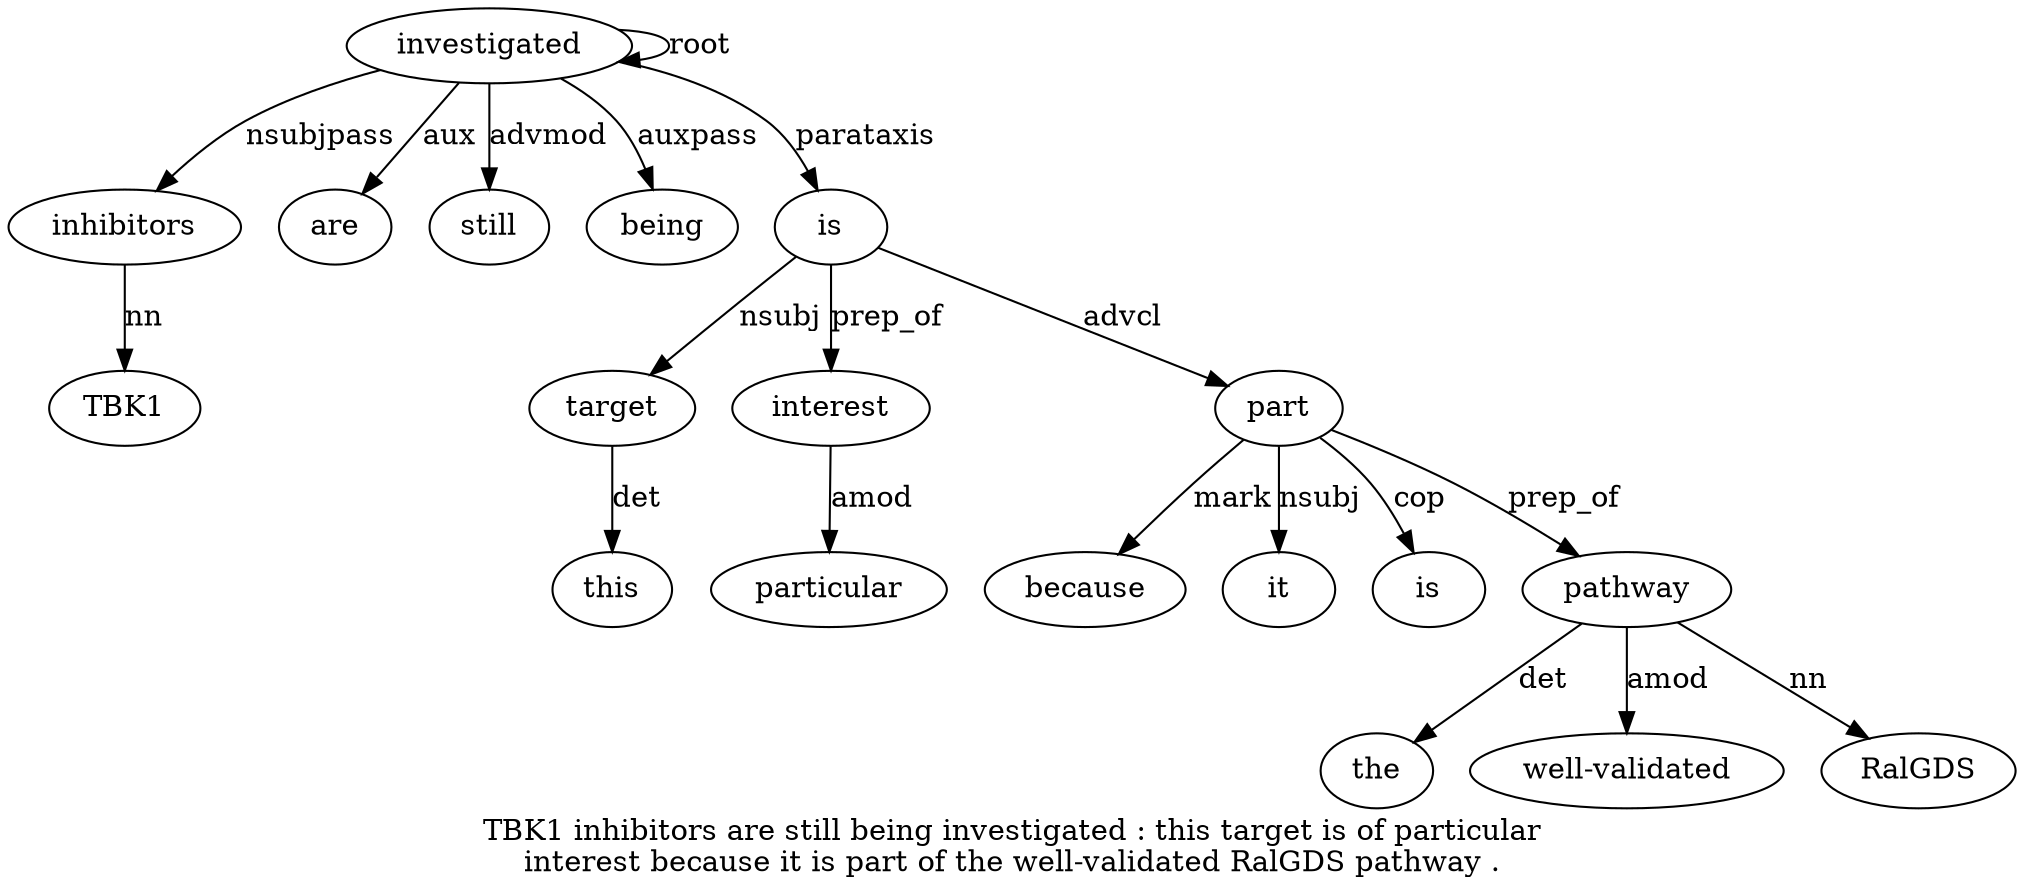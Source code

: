 digraph "TBK1 inhibitors are still being investigated : this target is of particular interest because it is part of the well-validated RalGDS pathway ." {
label="TBK1 inhibitors are still being investigated : this target is of particular
interest because it is part of the well-validated RalGDS pathway .";
inhibitors2 [style=filled, fillcolor=white, label=inhibitors];
TBK1 [style=filled, fillcolor=white, label=TBK1];
inhibitors2 -> TBK1  [label=nn];
investigated6 [style=filled, fillcolor=white, label=investigated];
investigated6 -> inhibitors2  [label=nsubjpass];
are3 [style=filled, fillcolor=white, label=are];
investigated6 -> are3  [label=aux];
still4 [style=filled, fillcolor=white, label=still];
investigated6 -> still4  [label=advmod];
being5 [style=filled, fillcolor=white, label=being];
investigated6 -> being5  [label=auxpass];
investigated6 -> investigated6  [label=root];
target9 [style=filled, fillcolor=white, label=target];
this8 [style=filled, fillcolor=white, label=this];
target9 -> this8  [label=det];
is10 [style=filled, fillcolor=white, label=is];
is10 -> target9  [label=nsubj];
investigated6 -> is10  [label=parataxis];
interest13 [style=filled, fillcolor=white, label=interest];
particular12 [style=filled, fillcolor=white, label=particular];
interest13 -> particular12  [label=amod];
is10 -> interest13  [label=prep_of];
part17 [style=filled, fillcolor=white, label=part];
because14 [style=filled, fillcolor=white, label=because];
part17 -> because14  [label=mark];
it15 [style=filled, fillcolor=white, label=it];
part17 -> it15  [label=nsubj];
is16 [style=filled, fillcolor=white, label=is];
part17 -> is16  [label=cop];
is10 -> part17  [label=advcl];
pathway22 [style=filled, fillcolor=white, label=pathway];
the19 [style=filled, fillcolor=white, label=the];
pathway22 -> the19  [label=det];
"well-validated20" [style=filled, fillcolor=white, label="well-validated"];
pathway22 -> "well-validated20"  [label=amod];
RalGDS21 [style=filled, fillcolor=white, label=RalGDS];
pathway22 -> RalGDS21  [label=nn];
part17 -> pathway22  [label=prep_of];
}
